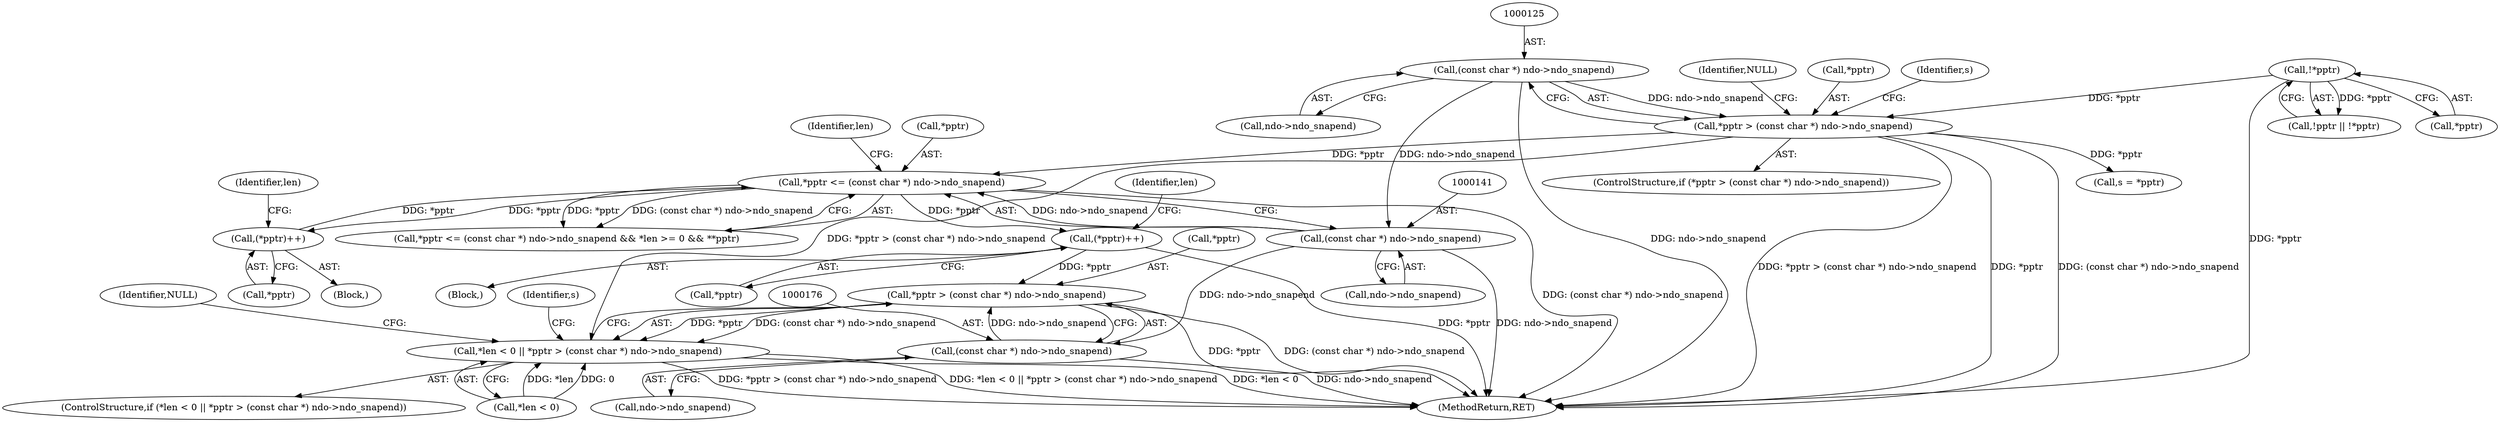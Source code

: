 digraph "1_tcpdump_d17507ffa3e9742199b02a66aa940e79ababfa30@pointer" {
"1000172" [label="(Call,*pptr > (const char *) ndo->ndo_snapend)"];
"1000160" [label="(Call,(*pptr)++)"];
"1000137" [label="(Call,*pptr <= (const char *) ndo->ndo_snapend)"];
"1000154" [label="(Call,(*pptr)++)"];
"1000121" [label="(Call,*pptr > (const char *) ndo->ndo_snapend)"];
"1000115" [label="(Call,!*pptr)"];
"1000124" [label="(Call,(const char *) ndo->ndo_snapend)"];
"1000140" [label="(Call,(const char *) ndo->ndo_snapend)"];
"1000175" [label="(Call,(const char *) ndo->ndo_snapend)"];
"1000167" [label="(Call,*len < 0 || *pptr > (const char *) ndo->ndo_snapend)"];
"1000104" [label="(Block,)"];
"1000140" [label="(Call,(const char *) ndo->ndo_snapend)"];
"1000177" [label="(Call,ndo->ndo_snapend)"];
"1000154" [label="(Call,(*pptr)++)"];
"1000148" [label="(Identifier,len)"];
"1000116" [label="(Call,*pptr)"];
"1000172" [label="(Call,*pptr > (const char *) ndo->ndo_snapend)"];
"1000155" [label="(Call,*pptr)"];
"1000159" [label="(Identifier,len)"];
"1000167" [label="(Call,*len < 0 || *pptr > (const char *) ndo->ndo_snapend)"];
"1000181" [label="(Identifier,NULL)"];
"1000136" [label="(Call,*pptr <= (const char *) ndo->ndo_snapend && *len >= 0 && **pptr)"];
"1000112" [label="(Call,!pptr || !*pptr)"];
"1000142" [label="(Call,ndo->ndo_snapend)"];
"1000138" [label="(Call,*pptr)"];
"1000130" [label="(Identifier,NULL)"];
"1000121" [label="(Call,*pptr > (const char *) ndo->ndo_snapend)"];
"1000183" [label="(Identifier,s)"];
"1000122" [label="(Call,*pptr)"];
"1000168" [label="(Call,*len < 0)"];
"1000153" [label="(Block,)"];
"1000132" [label="(Identifier,s)"];
"1000124" [label="(Call,(const char *) ndo->ndo_snapend)"];
"1000175" [label="(Call,(const char *) ndo->ndo_snapend)"];
"1000160" [label="(Call,(*pptr)++)"];
"1000173" [label="(Call,*pptr)"];
"1000165" [label="(Identifier,len)"];
"1000166" [label="(ControlStructure,if (*len < 0 || *pptr > (const char *) ndo->ndo_snapend))"];
"1000131" [label="(Call,s = *pptr)"];
"1000120" [label="(ControlStructure,if (*pptr > (const char *) ndo->ndo_snapend))"];
"1000137" [label="(Call,*pptr <= (const char *) ndo->ndo_snapend)"];
"1000161" [label="(Call,*pptr)"];
"1000115" [label="(Call,!*pptr)"];
"1000126" [label="(Call,ndo->ndo_snapend)"];
"1000184" [label="(MethodReturn,RET)"];
"1000172" -> "1000167"  [label="AST: "];
"1000172" -> "1000175"  [label="CFG: "];
"1000173" -> "1000172"  [label="AST: "];
"1000175" -> "1000172"  [label="AST: "];
"1000167" -> "1000172"  [label="CFG: "];
"1000172" -> "1000184"  [label="DDG: *pptr"];
"1000172" -> "1000184"  [label="DDG: (const char *) ndo->ndo_snapend"];
"1000172" -> "1000167"  [label="DDG: *pptr"];
"1000172" -> "1000167"  [label="DDG: (const char *) ndo->ndo_snapend"];
"1000160" -> "1000172"  [label="DDG: *pptr"];
"1000175" -> "1000172"  [label="DDG: ndo->ndo_snapend"];
"1000160" -> "1000104"  [label="AST: "];
"1000160" -> "1000161"  [label="CFG: "];
"1000161" -> "1000160"  [label="AST: "];
"1000165" -> "1000160"  [label="CFG: "];
"1000160" -> "1000184"  [label="DDG: *pptr"];
"1000137" -> "1000160"  [label="DDG: *pptr"];
"1000137" -> "1000136"  [label="AST: "];
"1000137" -> "1000140"  [label="CFG: "];
"1000138" -> "1000137"  [label="AST: "];
"1000140" -> "1000137"  [label="AST: "];
"1000148" -> "1000137"  [label="CFG: "];
"1000136" -> "1000137"  [label="CFG: "];
"1000137" -> "1000184"  [label="DDG: (const char *) ndo->ndo_snapend"];
"1000137" -> "1000136"  [label="DDG: *pptr"];
"1000137" -> "1000136"  [label="DDG: (const char *) ndo->ndo_snapend"];
"1000154" -> "1000137"  [label="DDG: *pptr"];
"1000121" -> "1000137"  [label="DDG: *pptr"];
"1000140" -> "1000137"  [label="DDG: ndo->ndo_snapend"];
"1000137" -> "1000154"  [label="DDG: *pptr"];
"1000154" -> "1000153"  [label="AST: "];
"1000154" -> "1000155"  [label="CFG: "];
"1000155" -> "1000154"  [label="AST: "];
"1000159" -> "1000154"  [label="CFG: "];
"1000121" -> "1000120"  [label="AST: "];
"1000121" -> "1000124"  [label="CFG: "];
"1000122" -> "1000121"  [label="AST: "];
"1000124" -> "1000121"  [label="AST: "];
"1000130" -> "1000121"  [label="CFG: "];
"1000132" -> "1000121"  [label="CFG: "];
"1000121" -> "1000184"  [label="DDG: *pptr > (const char *) ndo->ndo_snapend"];
"1000121" -> "1000184"  [label="DDG: *pptr"];
"1000121" -> "1000184"  [label="DDG: (const char *) ndo->ndo_snapend"];
"1000115" -> "1000121"  [label="DDG: *pptr"];
"1000124" -> "1000121"  [label="DDG: ndo->ndo_snapend"];
"1000121" -> "1000131"  [label="DDG: *pptr"];
"1000121" -> "1000167"  [label="DDG: *pptr > (const char *) ndo->ndo_snapend"];
"1000115" -> "1000112"  [label="AST: "];
"1000115" -> "1000116"  [label="CFG: "];
"1000116" -> "1000115"  [label="AST: "];
"1000112" -> "1000115"  [label="CFG: "];
"1000115" -> "1000184"  [label="DDG: *pptr"];
"1000115" -> "1000112"  [label="DDG: *pptr"];
"1000124" -> "1000126"  [label="CFG: "];
"1000125" -> "1000124"  [label="AST: "];
"1000126" -> "1000124"  [label="AST: "];
"1000124" -> "1000184"  [label="DDG: ndo->ndo_snapend"];
"1000124" -> "1000140"  [label="DDG: ndo->ndo_snapend"];
"1000140" -> "1000142"  [label="CFG: "];
"1000141" -> "1000140"  [label="AST: "];
"1000142" -> "1000140"  [label="AST: "];
"1000140" -> "1000184"  [label="DDG: ndo->ndo_snapend"];
"1000140" -> "1000175"  [label="DDG: ndo->ndo_snapend"];
"1000175" -> "1000177"  [label="CFG: "];
"1000176" -> "1000175"  [label="AST: "];
"1000177" -> "1000175"  [label="AST: "];
"1000175" -> "1000184"  [label="DDG: ndo->ndo_snapend"];
"1000167" -> "1000166"  [label="AST: "];
"1000167" -> "1000168"  [label="CFG: "];
"1000168" -> "1000167"  [label="AST: "];
"1000181" -> "1000167"  [label="CFG: "];
"1000183" -> "1000167"  [label="CFG: "];
"1000167" -> "1000184"  [label="DDG: *len < 0"];
"1000167" -> "1000184"  [label="DDG: *pptr > (const char *) ndo->ndo_snapend"];
"1000167" -> "1000184"  [label="DDG: *len < 0 || *pptr > (const char *) ndo->ndo_snapend"];
"1000168" -> "1000167"  [label="DDG: *len"];
"1000168" -> "1000167"  [label="DDG: 0"];
}
